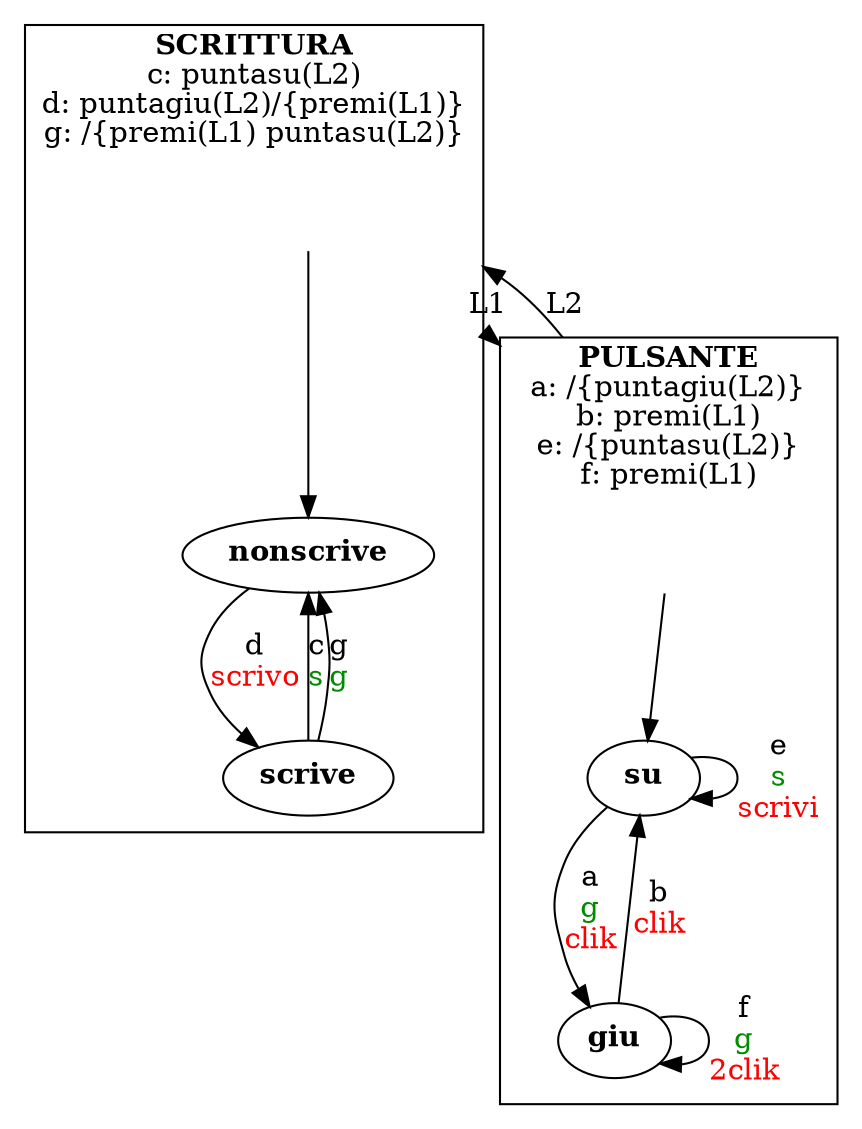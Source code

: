 digraph ReteFA {
    graph [compound=true]
    node [shape=record]
    // LINKS
    cSCRITTURA_start -> cPULSANTE_start [label="L1" ltail=cluster_SCRITTURA lhead=cluster_PULSANTE]
	cPULSANTE_start -> cSCRITTURA_start [label="L2" ltail=cluster_PULSANTE lhead=cluster_SCRITTURA]

    // COMPORTAMENTI
    subgraph cluster_PULSANTE {
        node [shape=ellipse]
        label = <<b>PULSANTE</b>
		<br/>a: /{puntagiu(L2)}
		<br/>b: premi(L1)
		<br/>e: /{puntasu(L2)}
		<br/>f: premi(L1)>
        
        // Transizioni
        cPULSANTE_start -> cPULSANTE_su
		cPULSANTE_su -> cPULSANTE_giu [label=<a<br/><font color="green4">g</font><br/><font color="red">clik</font>>]
		cPULSANTE_su -> cPULSANTE_su [label=<e<br/><font color="green4">s</font><br/><font color="red">scrivi</font>>]
		cPULSANTE_giu -> cPULSANTE_su [label=<b<br/><font color="red">clik</font>>]
		cPULSANTE_giu -> cPULSANTE_giu [label=<f<br/><font color="green4">g</font><br/><font color="red">2clik</font>>]

        // Stati
        cPULSANTE_start [style=invis]
		cPULSANTE_su [label=<<b>su</b>>]
		cPULSANTE_giu [label=<<b>giu</b>>]
    }

	subgraph cluster_SCRITTURA {
        node [shape=ellipse]
        label = <<b>SCRITTURA</b>
		<br/>c: puntasu(L2)
		<br/>d: puntagiu(L2)/{premi(L1)}
		<br/>g: /{premi(L1) puntasu(L2)}>
        
        // Transizioni
        cSCRITTURA_start -> cSCRITTURA_nonscrive
		cSCRITTURA_scrive -> cSCRITTURA_nonscrive [label=<c<br/><font color="green4">s</font>>]
		cSCRITTURA_scrive -> cSCRITTURA_nonscrive [label=<g<br/><font color="green4">g</font>>]
		cSCRITTURA_nonscrive -> cSCRITTURA_scrive [label=<d<br/><font color="red">scrivo</font>>]

        // Stati
        cSCRITTURA_start [style=invis]
		cSCRITTURA_scrive [label=<<b>scrive</b>>]
		cSCRITTURA_nonscrive [label=<<b>nonscrive</b>>]
    }
}
